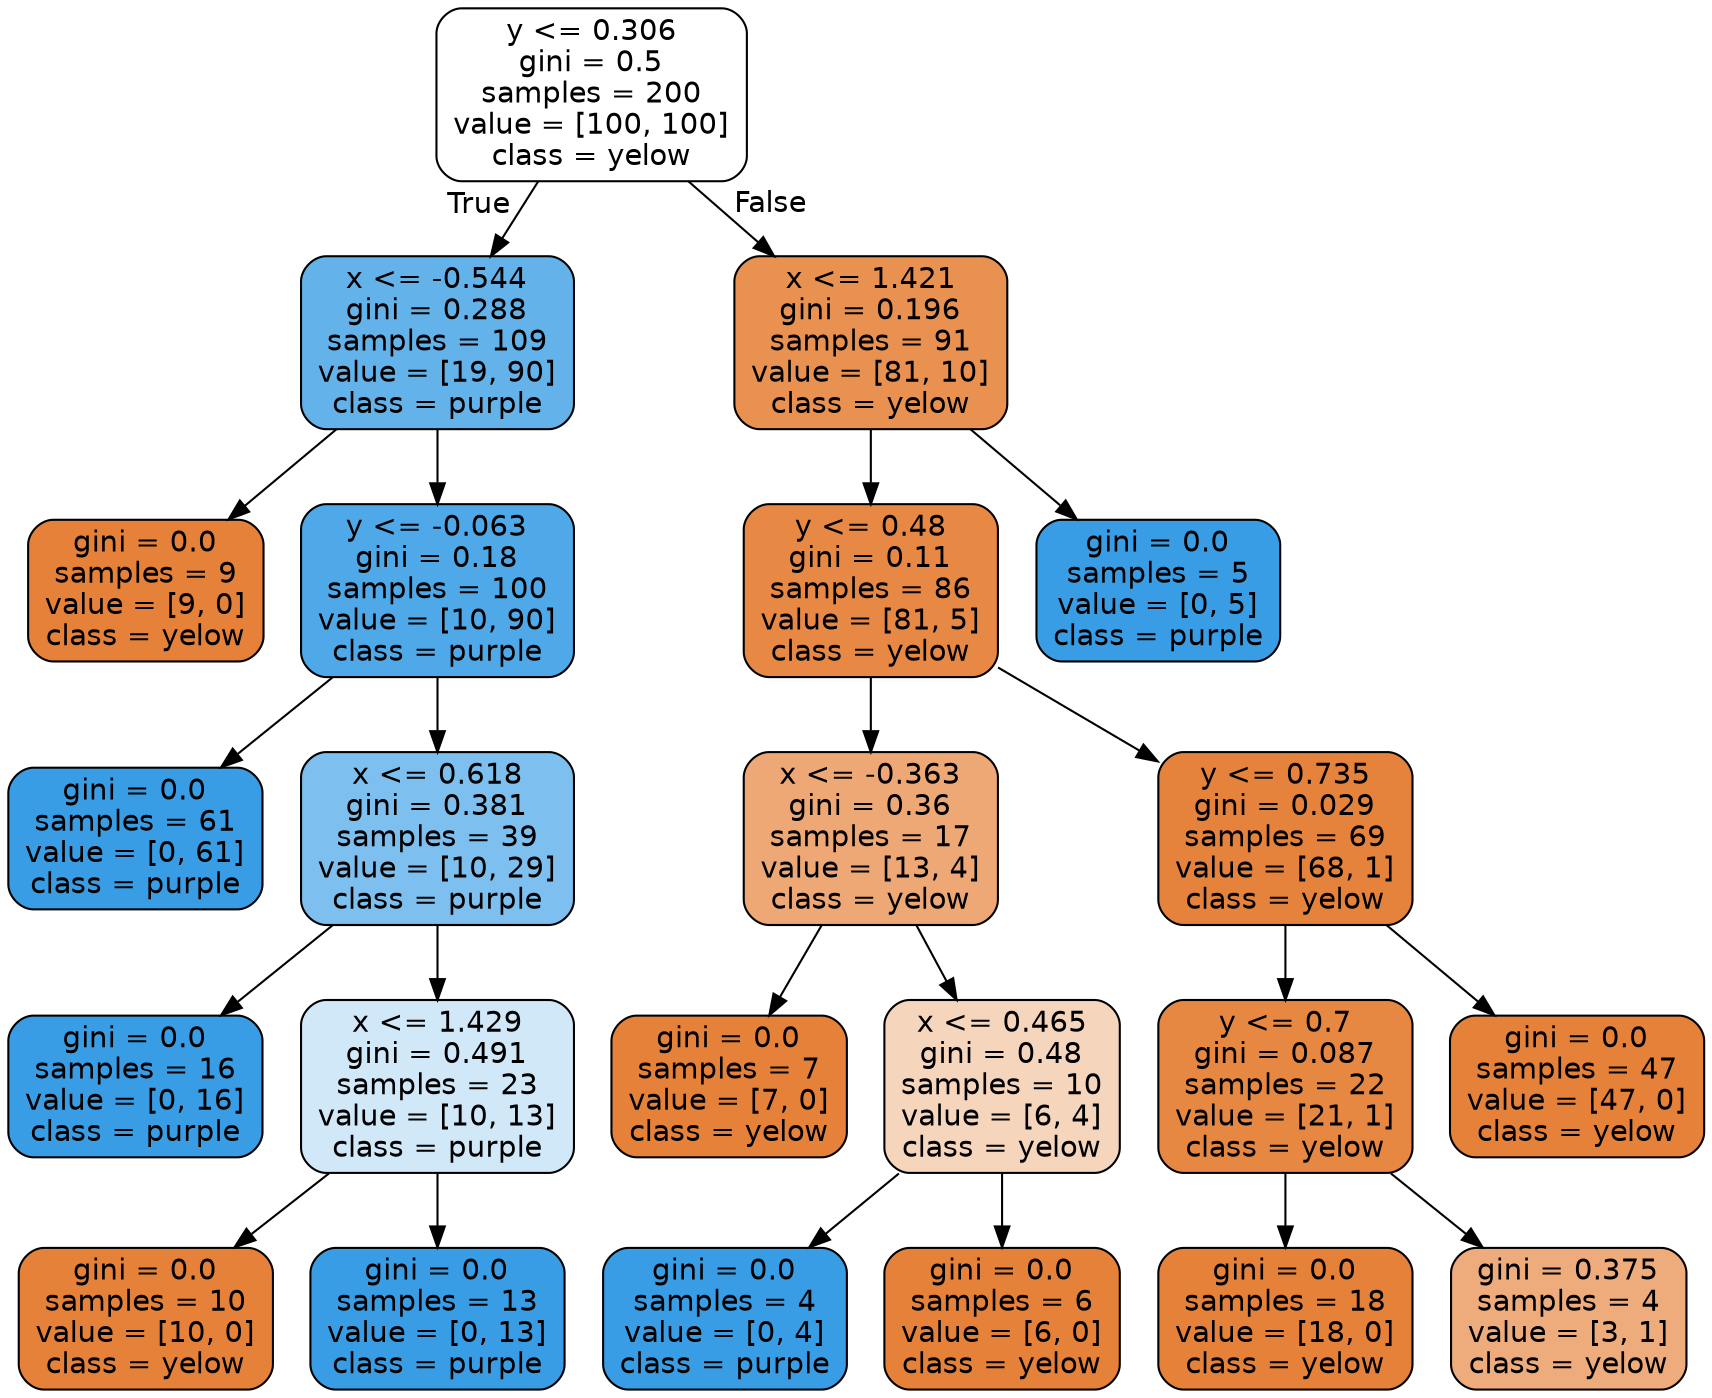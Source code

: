digraph Tree {
node [shape=box, style="filled, rounded", color="black", fontname="helvetica"] ;
edge [fontname="helvetica"] ;
0 [label="y <= 0.306\ngini = 0.5\nsamples = 200\nvalue = [100, 100]\nclass = yelow", fillcolor="#ffffff"] ;
1 [label="x <= -0.544\ngini = 0.288\nsamples = 109\nvalue = [19, 90]\nclass = purple", fillcolor="#63b2ea"] ;
0 -> 1 [labeldistance=2.5, labelangle=45, headlabel="True"] ;
2 [label="gini = 0.0\nsamples = 9\nvalue = [9, 0]\nclass = yelow", fillcolor="#e58139"] ;
1 -> 2 ;
3 [label="y <= -0.063\ngini = 0.18\nsamples = 100\nvalue = [10, 90]\nclass = purple", fillcolor="#4fa8e8"] ;
1 -> 3 ;
4 [label="gini = 0.0\nsamples = 61\nvalue = [0, 61]\nclass = purple", fillcolor="#399de5"] ;
3 -> 4 ;
5 [label="x <= 0.618\ngini = 0.381\nsamples = 39\nvalue = [10, 29]\nclass = purple", fillcolor="#7dbfee"] ;
3 -> 5 ;
6 [label="gini = 0.0\nsamples = 16\nvalue = [0, 16]\nclass = purple", fillcolor="#399de5"] ;
5 -> 6 ;
7 [label="x <= 1.429\ngini = 0.491\nsamples = 23\nvalue = [10, 13]\nclass = purple", fillcolor="#d1e8f9"] ;
5 -> 7 ;
8 [label="gini = 0.0\nsamples = 10\nvalue = [10, 0]\nclass = yelow", fillcolor="#e58139"] ;
7 -> 8 ;
9 [label="gini = 0.0\nsamples = 13\nvalue = [0, 13]\nclass = purple", fillcolor="#399de5"] ;
7 -> 9 ;
10 [label="x <= 1.421\ngini = 0.196\nsamples = 91\nvalue = [81, 10]\nclass = yelow", fillcolor="#e89151"] ;
0 -> 10 [labeldistance=2.5, labelangle=-45, headlabel="False"] ;
11 [label="y <= 0.48\ngini = 0.11\nsamples = 86\nvalue = [81, 5]\nclass = yelow", fillcolor="#e78945"] ;
10 -> 11 ;
12 [label="x <= -0.363\ngini = 0.36\nsamples = 17\nvalue = [13, 4]\nclass = yelow", fillcolor="#eda876"] ;
11 -> 12 ;
13 [label="gini = 0.0\nsamples = 7\nvalue = [7, 0]\nclass = yelow", fillcolor="#e58139"] ;
12 -> 13 ;
14 [label="x <= 0.465\ngini = 0.48\nsamples = 10\nvalue = [6, 4]\nclass = yelow", fillcolor="#f6d5bd"] ;
12 -> 14 ;
15 [label="gini = 0.0\nsamples = 4\nvalue = [0, 4]\nclass = purple", fillcolor="#399de5"] ;
14 -> 15 ;
16 [label="gini = 0.0\nsamples = 6\nvalue = [6, 0]\nclass = yelow", fillcolor="#e58139"] ;
14 -> 16 ;
17 [label="y <= 0.735\ngini = 0.029\nsamples = 69\nvalue = [68, 1]\nclass = yelow", fillcolor="#e5833c"] ;
11 -> 17 ;
18 [label="y <= 0.7\ngini = 0.087\nsamples = 22\nvalue = [21, 1]\nclass = yelow", fillcolor="#e68742"] ;
17 -> 18 ;
19 [label="gini = 0.0\nsamples = 18\nvalue = [18, 0]\nclass = yelow", fillcolor="#e58139"] ;
18 -> 19 ;
20 [label="gini = 0.375\nsamples = 4\nvalue = [3, 1]\nclass = yelow", fillcolor="#eeab7b"] ;
18 -> 20 ;
21 [label="gini = 0.0\nsamples = 47\nvalue = [47, 0]\nclass = yelow", fillcolor="#e58139"] ;
17 -> 21 ;
22 [label="gini = 0.0\nsamples = 5\nvalue = [0, 5]\nclass = purple", fillcolor="#399de5"] ;
10 -> 22 ;
}